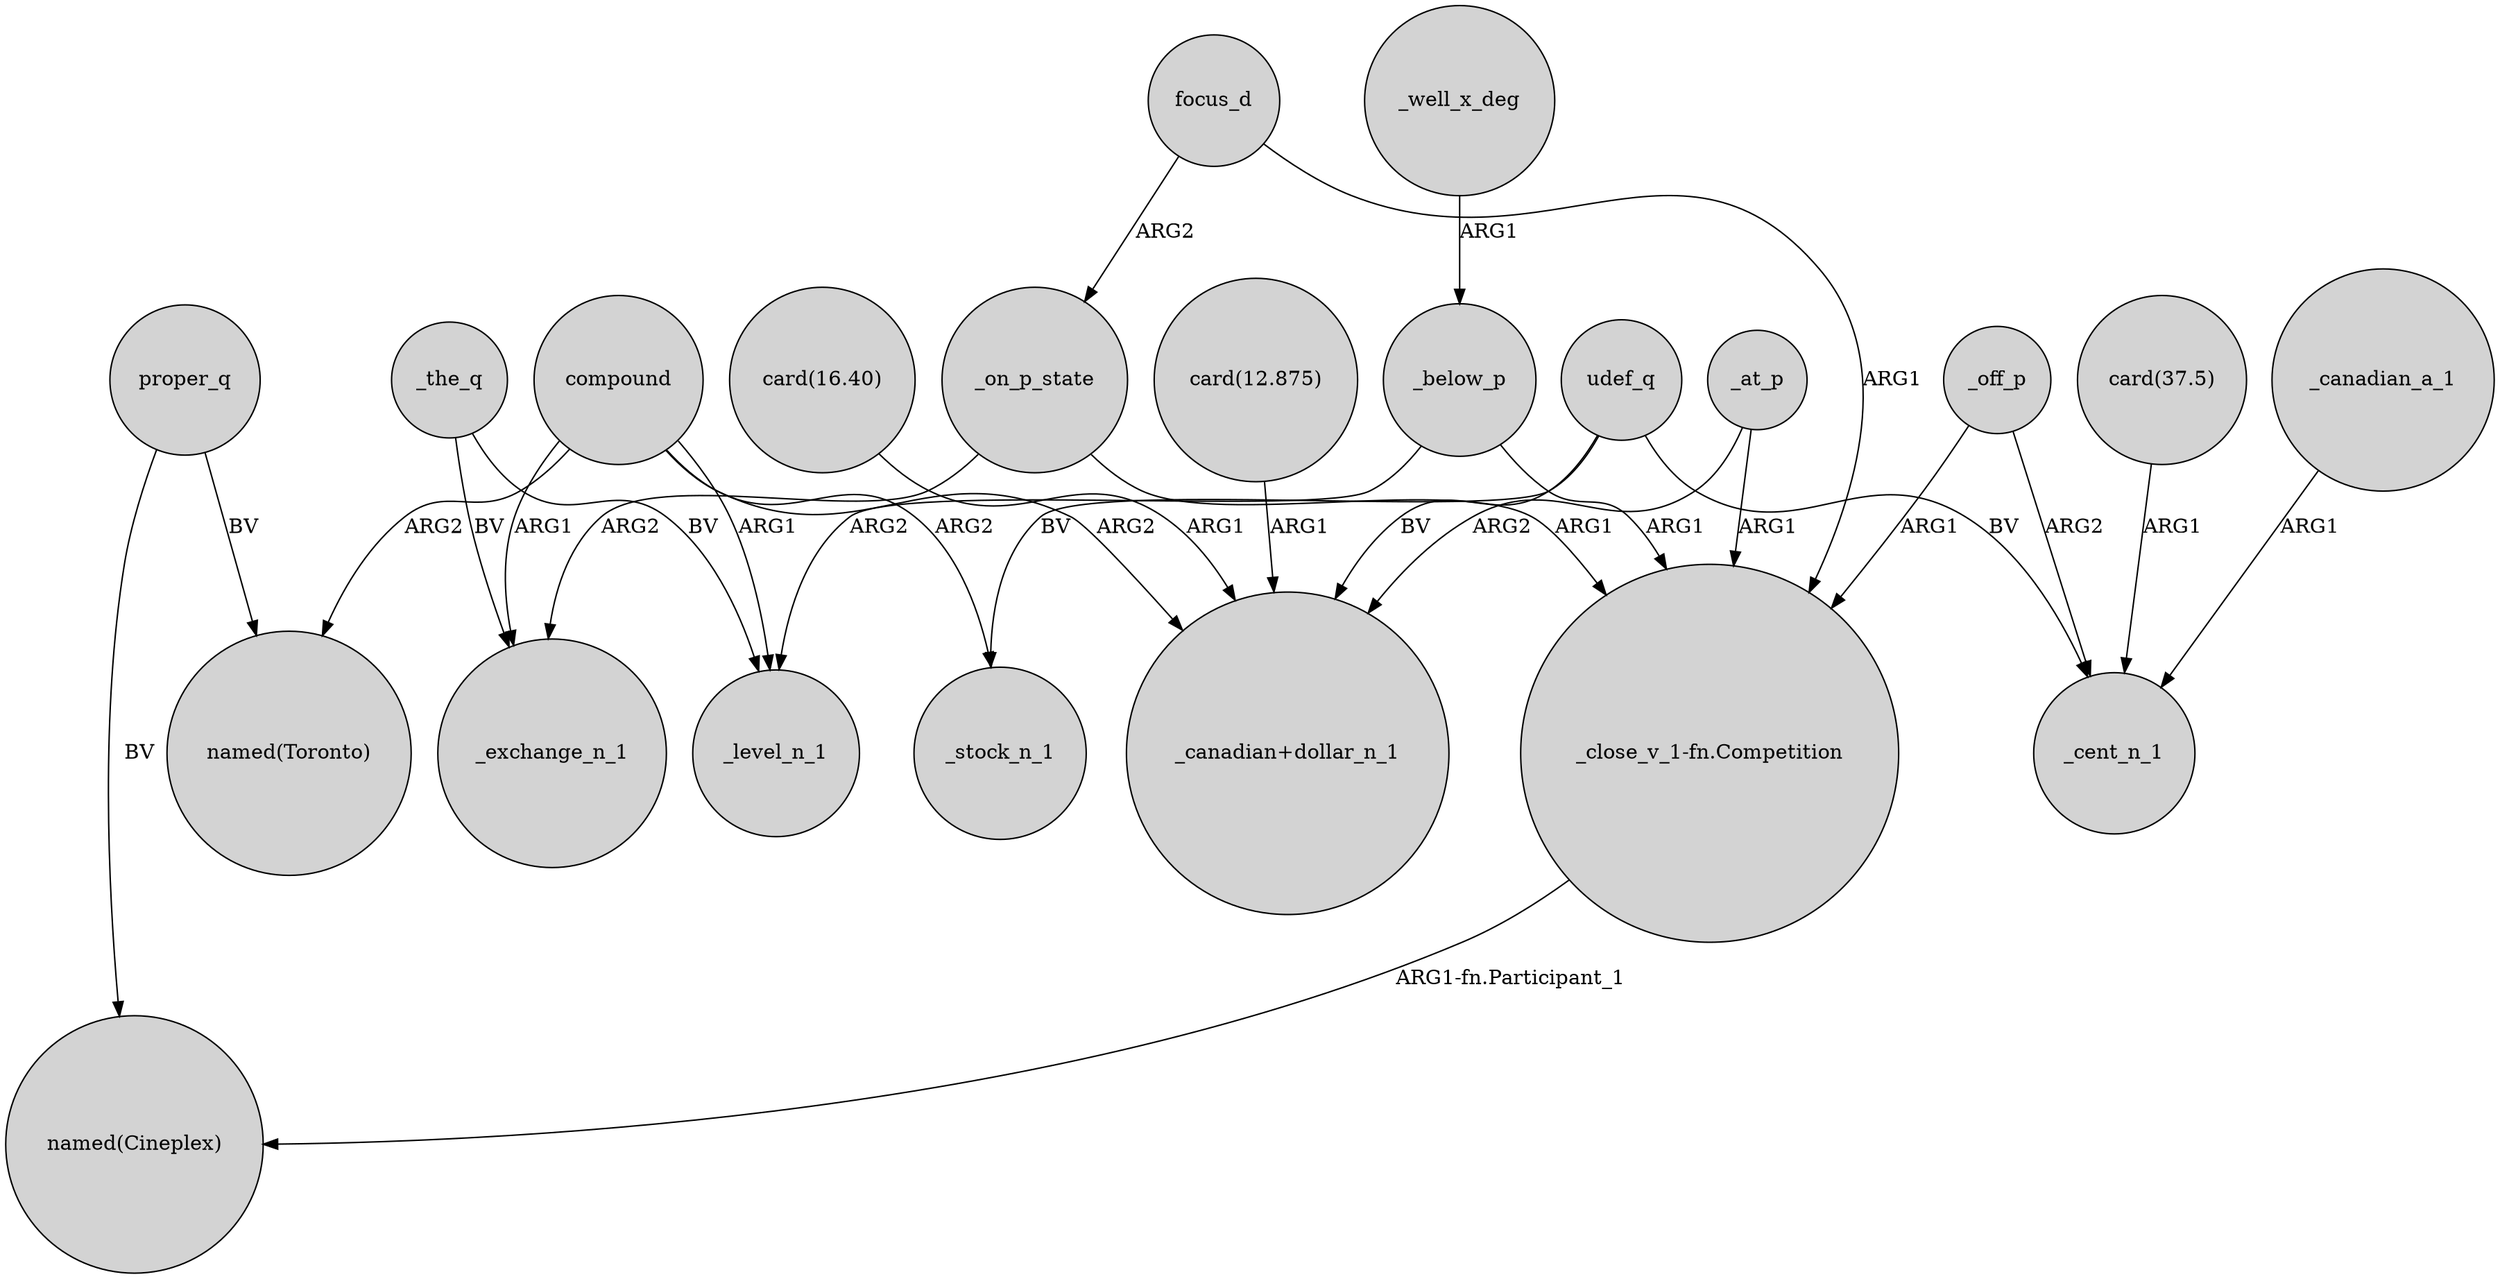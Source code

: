 digraph {
	node [shape=circle style=filled]
	compound -> _level_n_1 [label=ARG1]
	_the_q -> _level_n_1 [label=BV]
	proper_q -> "named(Cineplex)" [label=BV]
	_off_p -> _cent_n_1 [label=ARG2]
	_at_p -> "_canadian+dollar_n_1" [label=ARG2]
	proper_q -> "named(Toronto)" [label=BV]
	_at_p -> "_close_v_1-fn.Competition" [label=ARG1]
	compound -> "_canadian+dollar_n_1" [label=ARG2]
	focus_d -> _on_p_state [label=ARG2]
	_well_x_deg -> _below_p [label=ARG1]
	udef_q -> _cent_n_1 [label=BV]
	compound -> _exchange_n_1 [label=ARG1]
	_on_p_state -> _exchange_n_1 [label=ARG2]
	udef_q -> "_canadian+dollar_n_1" [label=BV]
	focus_d -> "_close_v_1-fn.Competition" [label=ARG1]
	_below_p -> "_close_v_1-fn.Competition" [label=ARG1]
	udef_q -> _stock_n_1 [label=BV]
	_off_p -> "_close_v_1-fn.Competition" [label=ARG1]
	_canadian_a_1 -> _cent_n_1 [label=ARG1]
	compound -> _stock_n_1 [label=ARG2]
	"_close_v_1-fn.Competition" -> "named(Cineplex)" [label="ARG1-fn.Participant_1"]
	compound -> "named(Toronto)" [label=ARG2]
	_on_p_state -> "_close_v_1-fn.Competition" [label=ARG1]
	"card(12.875)" -> "_canadian+dollar_n_1" [label=ARG1]
	"card(16.40)" -> "_canadian+dollar_n_1" [label=ARG1]
	_the_q -> _exchange_n_1 [label=BV]
	"card(37.5)" -> _cent_n_1 [label=ARG1]
	_below_p -> _level_n_1 [label=ARG2]
}
